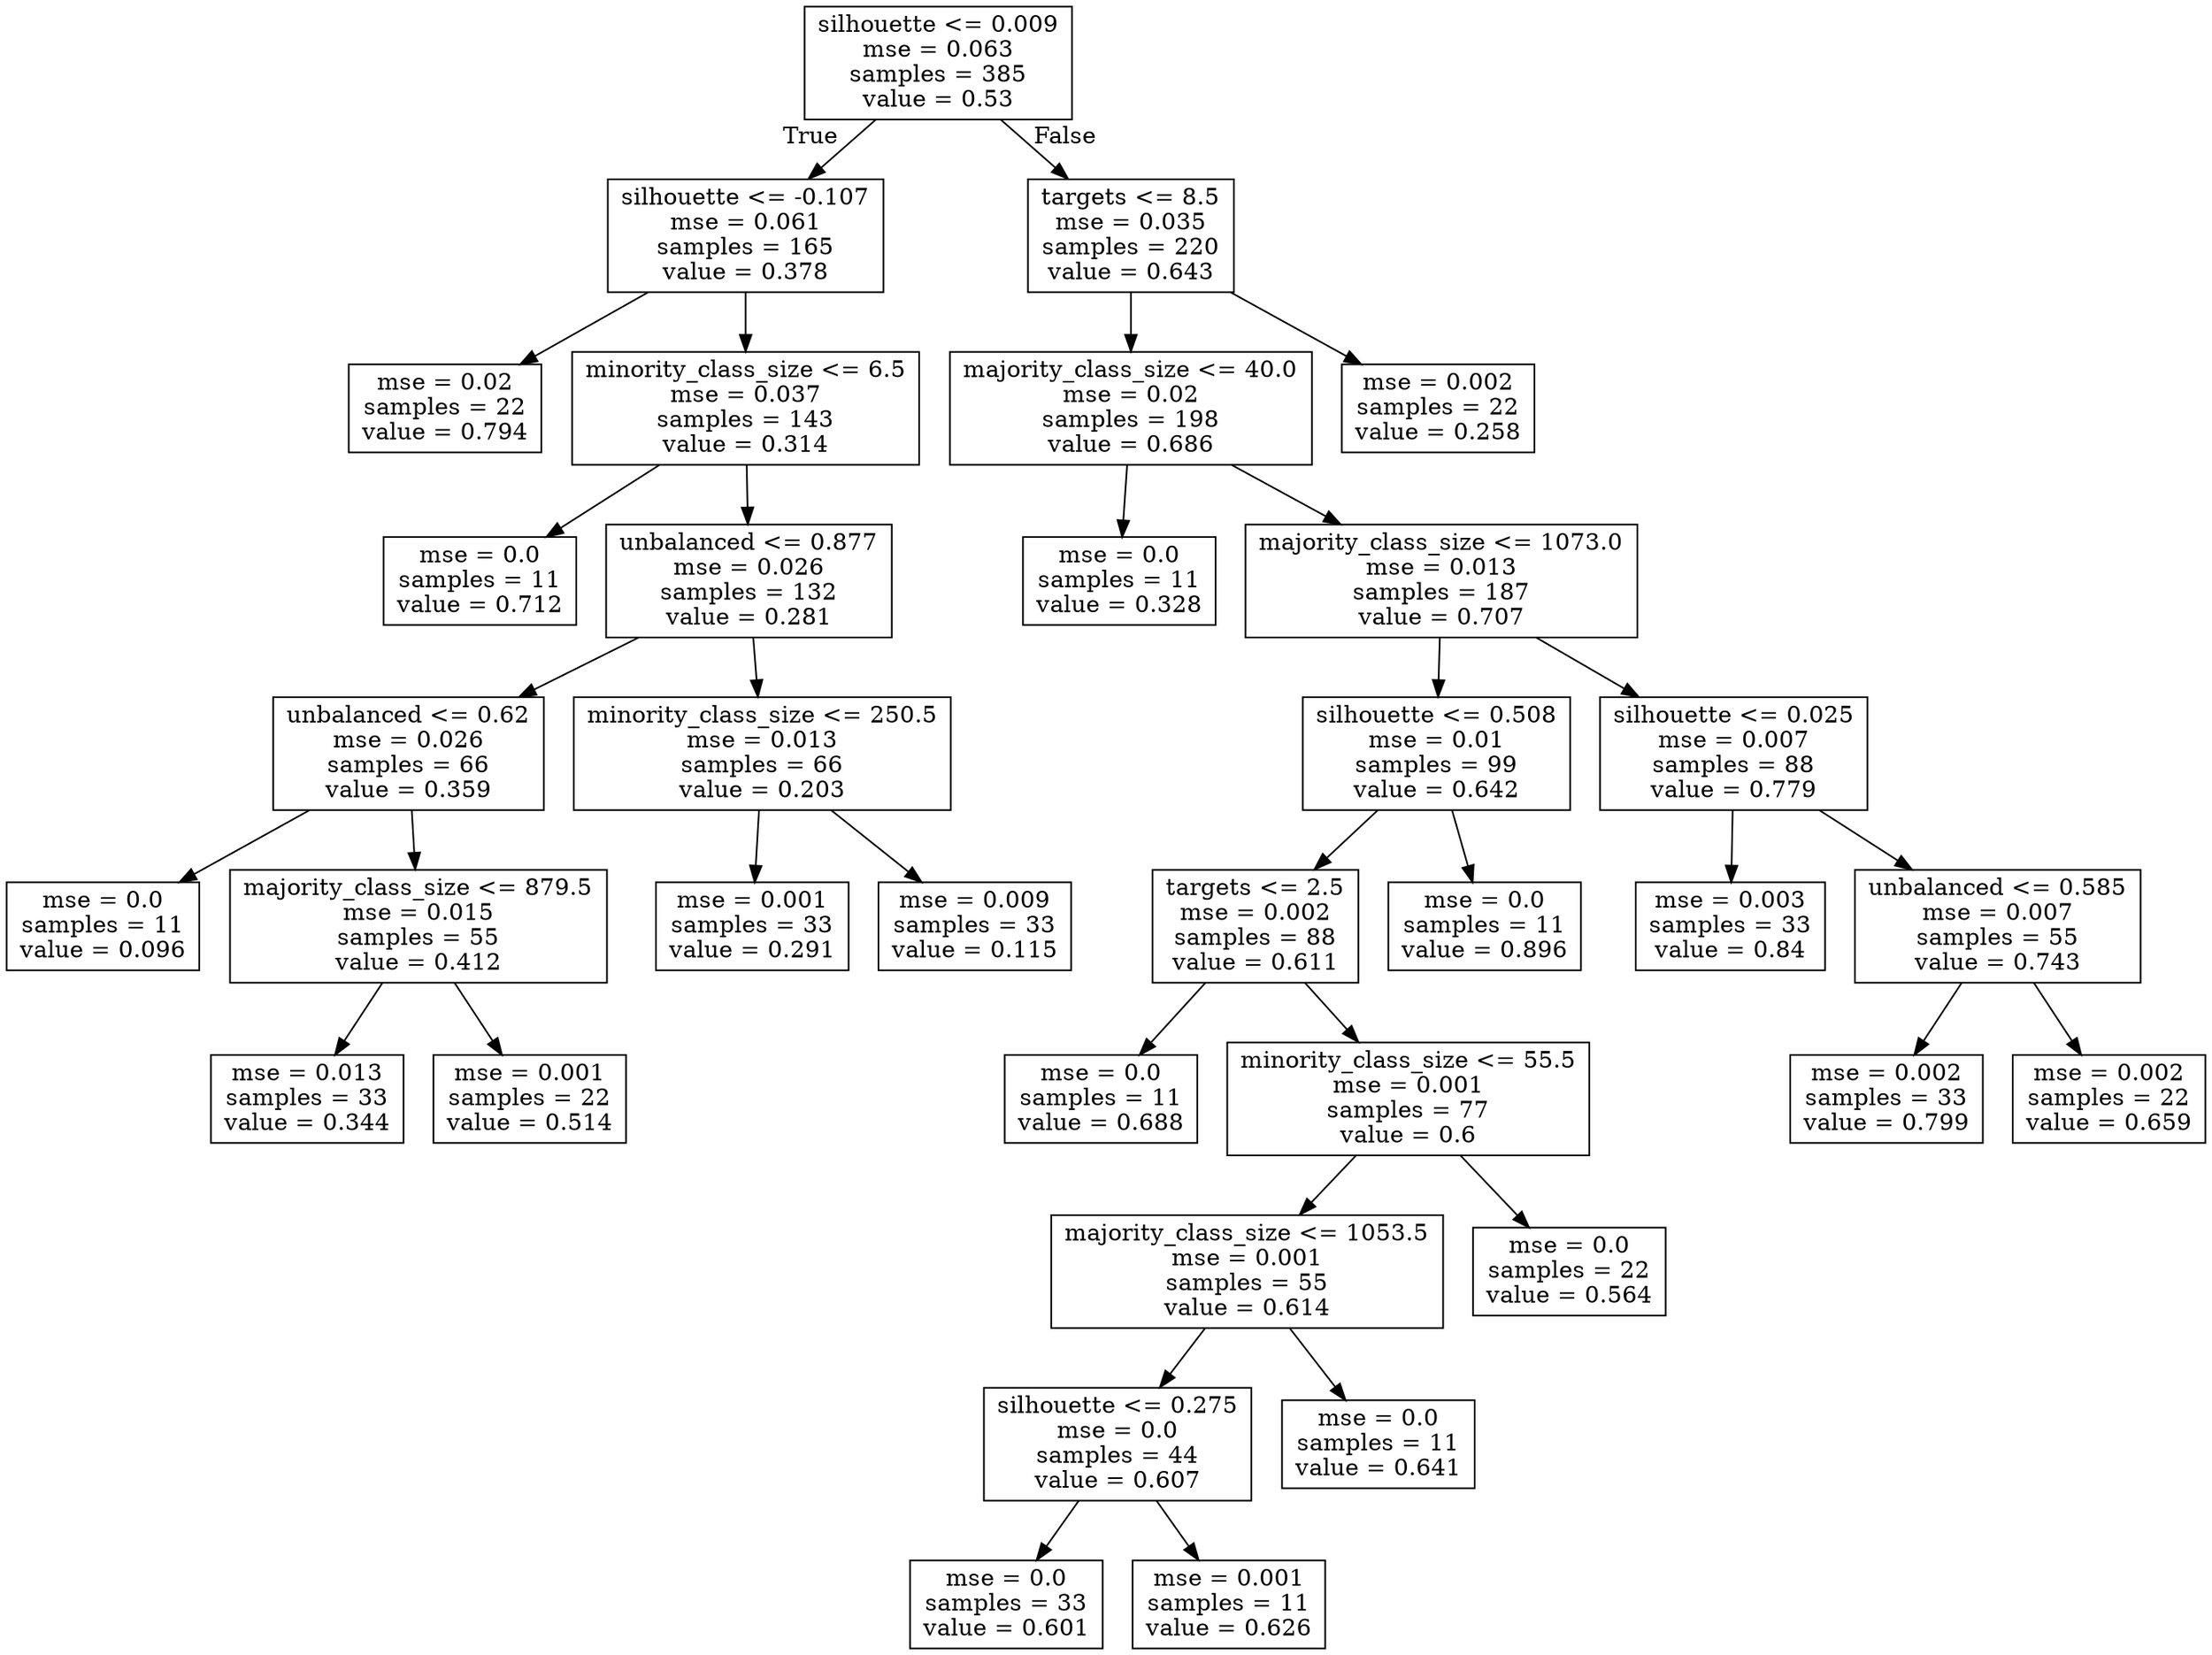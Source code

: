 digraph Tree {
node [shape=box] ;
0 [label="silhouette <= 0.009\nmse = 0.063\nsamples = 385\nvalue = 0.53"] ;
1 [label="silhouette <= -0.107\nmse = 0.061\nsamples = 165\nvalue = 0.378"] ;
0 -> 1 [labeldistance=2.5, labelangle=45, headlabel="True"] ;
2 [label="mse = 0.02\nsamples = 22\nvalue = 0.794"] ;
1 -> 2 ;
3 [label="minority_class_size <= 6.5\nmse = 0.037\nsamples = 143\nvalue = 0.314"] ;
1 -> 3 ;
4 [label="mse = 0.0\nsamples = 11\nvalue = 0.712"] ;
3 -> 4 ;
5 [label="unbalanced <= 0.877\nmse = 0.026\nsamples = 132\nvalue = 0.281"] ;
3 -> 5 ;
6 [label="unbalanced <= 0.62\nmse = 0.026\nsamples = 66\nvalue = 0.359"] ;
5 -> 6 ;
7 [label="mse = 0.0\nsamples = 11\nvalue = 0.096"] ;
6 -> 7 ;
8 [label="majority_class_size <= 879.5\nmse = 0.015\nsamples = 55\nvalue = 0.412"] ;
6 -> 8 ;
9 [label="mse = 0.013\nsamples = 33\nvalue = 0.344"] ;
8 -> 9 ;
10 [label="mse = 0.001\nsamples = 22\nvalue = 0.514"] ;
8 -> 10 ;
11 [label="minority_class_size <= 250.5\nmse = 0.013\nsamples = 66\nvalue = 0.203"] ;
5 -> 11 ;
12 [label="mse = 0.001\nsamples = 33\nvalue = 0.291"] ;
11 -> 12 ;
13 [label="mse = 0.009\nsamples = 33\nvalue = 0.115"] ;
11 -> 13 ;
14 [label="targets <= 8.5\nmse = 0.035\nsamples = 220\nvalue = 0.643"] ;
0 -> 14 [labeldistance=2.5, labelangle=-45, headlabel="False"] ;
15 [label="majority_class_size <= 40.0\nmse = 0.02\nsamples = 198\nvalue = 0.686"] ;
14 -> 15 ;
16 [label="mse = 0.0\nsamples = 11\nvalue = 0.328"] ;
15 -> 16 ;
17 [label="majority_class_size <= 1073.0\nmse = 0.013\nsamples = 187\nvalue = 0.707"] ;
15 -> 17 ;
18 [label="silhouette <= 0.508\nmse = 0.01\nsamples = 99\nvalue = 0.642"] ;
17 -> 18 ;
19 [label="targets <= 2.5\nmse = 0.002\nsamples = 88\nvalue = 0.611"] ;
18 -> 19 ;
20 [label="mse = 0.0\nsamples = 11\nvalue = 0.688"] ;
19 -> 20 ;
21 [label="minority_class_size <= 55.5\nmse = 0.001\nsamples = 77\nvalue = 0.6"] ;
19 -> 21 ;
22 [label="majority_class_size <= 1053.5\nmse = 0.001\nsamples = 55\nvalue = 0.614"] ;
21 -> 22 ;
23 [label="silhouette <= 0.275\nmse = 0.0\nsamples = 44\nvalue = 0.607"] ;
22 -> 23 ;
24 [label="mse = 0.0\nsamples = 33\nvalue = 0.601"] ;
23 -> 24 ;
25 [label="mse = 0.001\nsamples = 11\nvalue = 0.626"] ;
23 -> 25 ;
26 [label="mse = 0.0\nsamples = 11\nvalue = 0.641"] ;
22 -> 26 ;
27 [label="mse = 0.0\nsamples = 22\nvalue = 0.564"] ;
21 -> 27 ;
28 [label="mse = 0.0\nsamples = 11\nvalue = 0.896"] ;
18 -> 28 ;
29 [label="silhouette <= 0.025\nmse = 0.007\nsamples = 88\nvalue = 0.779"] ;
17 -> 29 ;
30 [label="mse = 0.003\nsamples = 33\nvalue = 0.84"] ;
29 -> 30 ;
31 [label="unbalanced <= 0.585\nmse = 0.007\nsamples = 55\nvalue = 0.743"] ;
29 -> 31 ;
32 [label="mse = 0.002\nsamples = 33\nvalue = 0.799"] ;
31 -> 32 ;
33 [label="mse = 0.002\nsamples = 22\nvalue = 0.659"] ;
31 -> 33 ;
34 [label="mse = 0.002\nsamples = 22\nvalue = 0.258"] ;
14 -> 34 ;
}